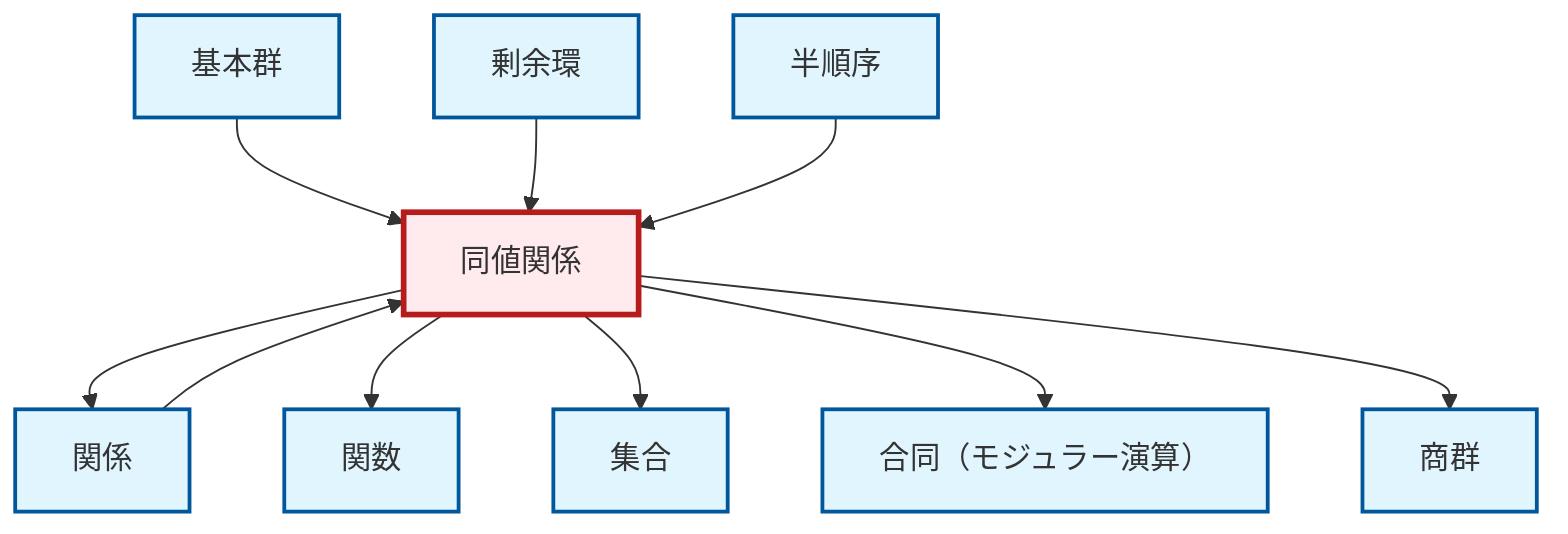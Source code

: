 graph TD
    classDef definition fill:#e1f5fe,stroke:#01579b,stroke-width:2px
    classDef theorem fill:#f3e5f5,stroke:#4a148c,stroke-width:2px
    classDef axiom fill:#fff3e0,stroke:#e65100,stroke-width:2px
    classDef example fill:#e8f5e9,stroke:#1b5e20,stroke-width:2px
    classDef current fill:#ffebee,stroke:#b71c1c,stroke-width:3px
    def-fundamental-group["基本群"]:::definition
    def-set["集合"]:::definition
    def-partial-order["半順序"]:::definition
    def-relation["関係"]:::definition
    def-congruence["合同（モジュラー演算）"]:::definition
    def-function["関数"]:::definition
    def-equivalence-relation["同値関係"]:::definition
    def-quotient-group["商群"]:::definition
    def-quotient-ring["剰余環"]:::definition
    def-equivalence-relation --> def-relation
    def-equivalence-relation --> def-function
    def-equivalence-relation --> def-set
    def-relation --> def-equivalence-relation
    def-fundamental-group --> def-equivalence-relation
    def-equivalence-relation --> def-congruence
    def-quotient-ring --> def-equivalence-relation
    def-partial-order --> def-equivalence-relation
    def-equivalence-relation --> def-quotient-group
    class def-equivalence-relation current